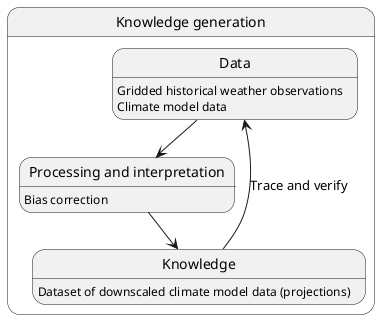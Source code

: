 @startuml

state "Knowledge generation" as kg {

state Data {
  Data : Gridded historical weather observations
  Data : Climate model data
}

state "Processing and interpretation" as PI { 
  PI : Bias correction
}

state Knowledge {
  Knowledge :  Dataset of downscaled climate model data (projections)
}

}

Data --> PI
PI --> Knowledge
Knowledge --> Data : Trace and verify

@enduml
